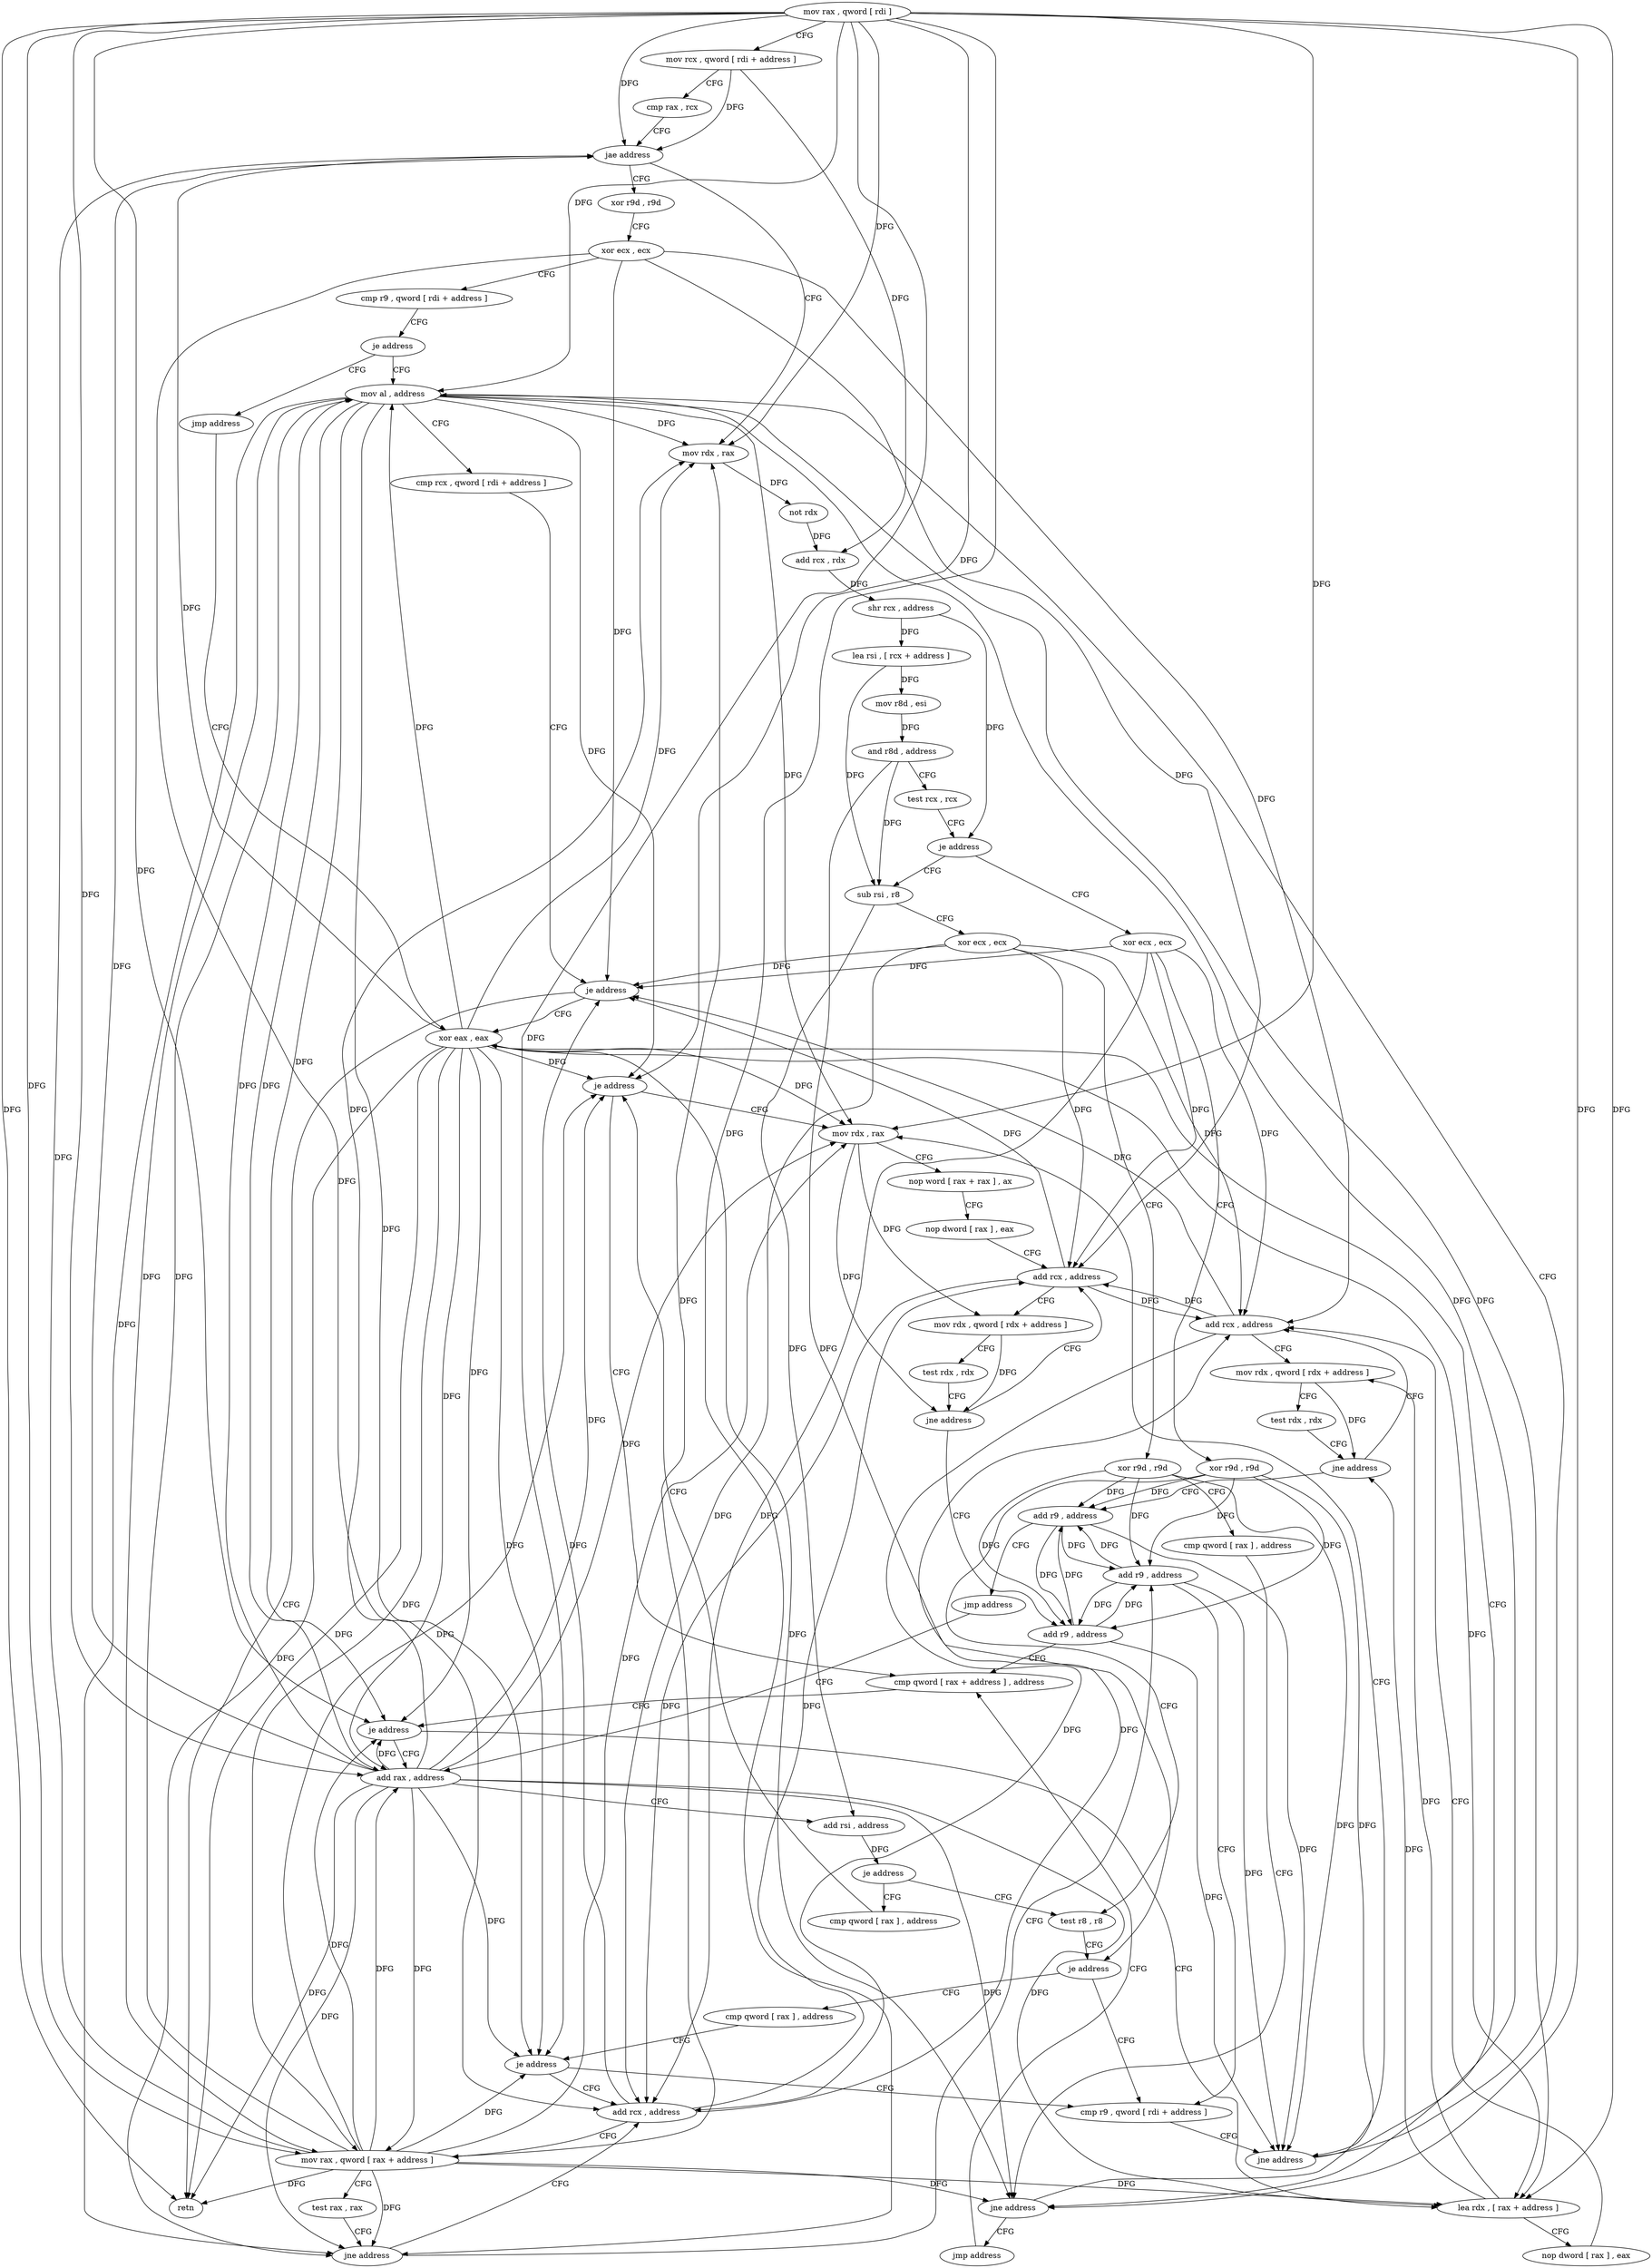 digraph "func" {
"4275472" [label = "mov rax , qword [ rdi ]" ]
"4275475" [label = "mov rcx , qword [ rdi + address ]" ]
"4275479" [label = "cmp rax , rcx" ]
"4275482" [label = "jae address" ]
"4275619" [label = "xor r9d , r9d" ]
"4275488" [label = "mov rdx , rax" ]
"4275622" [label = "xor ecx , ecx" ]
"4275624" [label = "cmp r9 , qword [ rdi + address ]" ]
"4275628" [label = "je address" ]
"4275671" [label = "mov al , address" ]
"4275630" [label = "jmp address" ]
"4275491" [label = "not rdx" ]
"4275494" [label = "add rcx , rdx" ]
"4275497" [label = "shr rcx , address" ]
"4275501" [label = "lea rsi , [ rcx + address ]" ]
"4275505" [label = "mov r8d , esi" ]
"4275508" [label = "and r8d , address" ]
"4275512" [label = "test rcx , rcx" ]
"4275515" [label = "je address" ]
"4275632" [label = "xor ecx , ecx" ]
"4275517" [label = "sub rsi , r8" ]
"4275673" [label = "cmp rcx , qword [ rdi + address ]" ]
"4275677" [label = "je address" ]
"4275681" [label = "retn" ]
"4275679" [label = "xor eax , eax" ]
"4275634" [label = "xor r9d , r9d" ]
"4275637" [label = "test r8 , r8" ]
"4275520" [label = "xor ecx , ecx" ]
"4275522" [label = "xor r9d , r9d" ]
"4275525" [label = "cmp qword [ rax ] , address" ]
"4275529" [label = "jne address" ]
"4275552" [label = "mov rdx , rax" ]
"4275531" [label = "jmp address" ]
"4275665" [label = "cmp r9 , qword [ rdi + address ]" ]
"4275669" [label = "jne address" ]
"4275642" [label = "cmp qword [ rax ] , address" ]
"4275646" [label = "je address" ]
"4275648" [label = "add rcx , address" ]
"4275555" [label = "nop word [ rax + rax ] , ax" ]
"4275565" [label = "nop dword [ rax ] , eax" ]
"4275568" [label = "add rcx , address" ]
"4275585" [label = "cmp qword [ rax + address ] , address" ]
"4275652" [label = "mov rax , qword [ rax + address ]" ]
"4275656" [label = "test rax , rax" ]
"4275659" [label = "jne address" ]
"4275661" [label = "add r9 , address" ]
"4275572" [label = "mov rdx , qword [ rdx + address ]" ]
"4275576" [label = "test rdx , rdx" ]
"4275579" [label = "jne address" ]
"4275581" [label = "add r9 , address" ]
"4275590" [label = "je address" ]
"4275536" [label = "add rax , address" ]
"4275592" [label = "lea rdx , [ rax + address ]" ]
"4275540" [label = "add rsi , address" ]
"4275544" [label = "je address" ]
"4275546" [label = "cmp qword [ rax ] , address" ]
"4275596" [label = "nop dword [ rax ] , eax" ]
"4275600" [label = "add rcx , address" ]
"4275640" [label = "je address" ]
"4275550" [label = "je address" ]
"4275604" [label = "mov rdx , qword [ rdx + address ]" ]
"4275608" [label = "test rdx , rdx" ]
"4275611" [label = "jne address" ]
"4275613" [label = "add r9 , address" ]
"4275617" [label = "jmp address" ]
"4275472" -> "4275475" [ label = "CFG" ]
"4275472" -> "4275482" [ label = "DFG" ]
"4275472" -> "4275488" [ label = "DFG" ]
"4275472" -> "4275671" [ label = "DFG" ]
"4275472" -> "4275529" [ label = "DFG" ]
"4275472" -> "4275681" [ label = "DFG" ]
"4275472" -> "4275552" [ label = "DFG" ]
"4275472" -> "4275646" [ label = "DFG" ]
"4275472" -> "4275590" [ label = "DFG" ]
"4275472" -> "4275652" [ label = "DFG" ]
"4275472" -> "4275659" [ label = "DFG" ]
"4275472" -> "4275536" [ label = "DFG" ]
"4275472" -> "4275592" [ label = "DFG" ]
"4275472" -> "4275550" [ label = "DFG" ]
"4275475" -> "4275479" [ label = "CFG" ]
"4275475" -> "4275482" [ label = "DFG" ]
"4275475" -> "4275494" [ label = "DFG" ]
"4275479" -> "4275482" [ label = "CFG" ]
"4275482" -> "4275619" [ label = "CFG" ]
"4275482" -> "4275488" [ label = "CFG" ]
"4275619" -> "4275622" [ label = "CFG" ]
"4275488" -> "4275491" [ label = "DFG" ]
"4275622" -> "4275624" [ label = "CFG" ]
"4275622" -> "4275677" [ label = "DFG" ]
"4275622" -> "4275568" [ label = "DFG" ]
"4275622" -> "4275648" [ label = "DFG" ]
"4275622" -> "4275600" [ label = "DFG" ]
"4275624" -> "4275628" [ label = "CFG" ]
"4275628" -> "4275671" [ label = "CFG" ]
"4275628" -> "4275630" [ label = "CFG" ]
"4275671" -> "4275673" [ label = "CFG" ]
"4275671" -> "4275488" [ label = "DFG" ]
"4275671" -> "4275529" [ label = "DFG" ]
"4275671" -> "4275552" [ label = "DFG" ]
"4275671" -> "4275646" [ label = "DFG" ]
"4275671" -> "4275590" [ label = "DFG" ]
"4275671" -> "4275652" [ label = "DFG" ]
"4275671" -> "4275659" [ label = "DFG" ]
"4275671" -> "4275536" [ label = "DFG" ]
"4275671" -> "4275592" [ label = "DFG" ]
"4275671" -> "4275550" [ label = "DFG" ]
"4275630" -> "4275679" [ label = "CFG" ]
"4275491" -> "4275494" [ label = "DFG" ]
"4275494" -> "4275497" [ label = "DFG" ]
"4275497" -> "4275501" [ label = "DFG" ]
"4275497" -> "4275515" [ label = "DFG" ]
"4275501" -> "4275505" [ label = "DFG" ]
"4275501" -> "4275517" [ label = "DFG" ]
"4275505" -> "4275508" [ label = "DFG" ]
"4275508" -> "4275512" [ label = "CFG" ]
"4275508" -> "4275517" [ label = "DFG" ]
"4275508" -> "4275640" [ label = "DFG" ]
"4275512" -> "4275515" [ label = "CFG" ]
"4275515" -> "4275632" [ label = "CFG" ]
"4275515" -> "4275517" [ label = "CFG" ]
"4275632" -> "4275634" [ label = "CFG" ]
"4275632" -> "4275677" [ label = "DFG" ]
"4275632" -> "4275568" [ label = "DFG" ]
"4275632" -> "4275648" [ label = "DFG" ]
"4275632" -> "4275600" [ label = "DFG" ]
"4275517" -> "4275520" [ label = "CFG" ]
"4275517" -> "4275540" [ label = "DFG" ]
"4275673" -> "4275677" [ label = "CFG" ]
"4275677" -> "4275681" [ label = "CFG" ]
"4275677" -> "4275679" [ label = "CFG" ]
"4275679" -> "4275681" [ label = "DFG" ]
"4275679" -> "4275488" [ label = "DFG" ]
"4275679" -> "4275671" [ label = "DFG" ]
"4275679" -> "4275529" [ label = "DFG" ]
"4275679" -> "4275482" [ label = "DFG" ]
"4275679" -> "4275552" [ label = "DFG" ]
"4275679" -> "4275646" [ label = "DFG" ]
"4275679" -> "4275590" [ label = "DFG" ]
"4275679" -> "4275652" [ label = "DFG" ]
"4275679" -> "4275659" [ label = "DFG" ]
"4275679" -> "4275536" [ label = "DFG" ]
"4275679" -> "4275592" [ label = "DFG" ]
"4275679" -> "4275550" [ label = "DFG" ]
"4275634" -> "4275637" [ label = "CFG" ]
"4275634" -> "4275669" [ label = "DFG" ]
"4275634" -> "4275581" [ label = "DFG" ]
"4275634" -> "4275661" [ label = "DFG" ]
"4275634" -> "4275613" [ label = "DFG" ]
"4275637" -> "4275640" [ label = "CFG" ]
"4275520" -> "4275522" [ label = "CFG" ]
"4275520" -> "4275677" [ label = "DFG" ]
"4275520" -> "4275568" [ label = "DFG" ]
"4275520" -> "4275648" [ label = "DFG" ]
"4275520" -> "4275600" [ label = "DFG" ]
"4275522" -> "4275525" [ label = "CFG" ]
"4275522" -> "4275669" [ label = "DFG" ]
"4275522" -> "4275581" [ label = "DFG" ]
"4275522" -> "4275661" [ label = "DFG" ]
"4275522" -> "4275613" [ label = "DFG" ]
"4275525" -> "4275529" [ label = "CFG" ]
"4275529" -> "4275552" [ label = "CFG" ]
"4275529" -> "4275531" [ label = "CFG" ]
"4275552" -> "4275555" [ label = "CFG" ]
"4275552" -> "4275572" [ label = "DFG" ]
"4275552" -> "4275579" [ label = "DFG" ]
"4275531" -> "4275585" [ label = "CFG" ]
"4275665" -> "4275669" [ label = "CFG" ]
"4275669" -> "4275679" [ label = "CFG" ]
"4275669" -> "4275671" [ label = "CFG" ]
"4275642" -> "4275646" [ label = "CFG" ]
"4275646" -> "4275665" [ label = "CFG" ]
"4275646" -> "4275648" [ label = "CFG" ]
"4275648" -> "4275652" [ label = "CFG" ]
"4275648" -> "4275568" [ label = "DFG" ]
"4275648" -> "4275677" [ label = "DFG" ]
"4275648" -> "4275600" [ label = "DFG" ]
"4275555" -> "4275565" [ label = "CFG" ]
"4275565" -> "4275568" [ label = "CFG" ]
"4275568" -> "4275572" [ label = "CFG" ]
"4275568" -> "4275677" [ label = "DFG" ]
"4275568" -> "4275648" [ label = "DFG" ]
"4275568" -> "4275600" [ label = "DFG" ]
"4275585" -> "4275590" [ label = "CFG" ]
"4275652" -> "4275656" [ label = "CFG" ]
"4275652" -> "4275488" [ label = "DFG" ]
"4275652" -> "4275671" [ label = "DFG" ]
"4275652" -> "4275529" [ label = "DFG" ]
"4275652" -> "4275552" [ label = "DFG" ]
"4275652" -> "4275646" [ label = "DFG" ]
"4275652" -> "4275590" [ label = "DFG" ]
"4275652" -> "4275482" [ label = "DFG" ]
"4275652" -> "4275681" [ label = "DFG" ]
"4275652" -> "4275659" [ label = "DFG" ]
"4275652" -> "4275536" [ label = "DFG" ]
"4275652" -> "4275592" [ label = "DFG" ]
"4275652" -> "4275550" [ label = "DFG" ]
"4275656" -> "4275659" [ label = "CFG" ]
"4275659" -> "4275648" [ label = "CFG" ]
"4275659" -> "4275661" [ label = "CFG" ]
"4275661" -> "4275665" [ label = "CFG" ]
"4275661" -> "4275581" [ label = "DFG" ]
"4275661" -> "4275669" [ label = "DFG" ]
"4275661" -> "4275613" [ label = "DFG" ]
"4275572" -> "4275576" [ label = "CFG" ]
"4275572" -> "4275579" [ label = "DFG" ]
"4275576" -> "4275579" [ label = "CFG" ]
"4275579" -> "4275568" [ label = "CFG" ]
"4275579" -> "4275581" [ label = "CFG" ]
"4275581" -> "4275585" [ label = "CFG" ]
"4275581" -> "4275669" [ label = "DFG" ]
"4275581" -> "4275661" [ label = "DFG" ]
"4275581" -> "4275613" [ label = "DFG" ]
"4275590" -> "4275536" [ label = "CFG" ]
"4275590" -> "4275592" [ label = "CFG" ]
"4275536" -> "4275540" [ label = "CFG" ]
"4275536" -> "4275488" [ label = "DFG" ]
"4275536" -> "4275671" [ label = "DFG" ]
"4275536" -> "4275529" [ label = "DFG" ]
"4275536" -> "4275552" [ label = "DFG" ]
"4275536" -> "4275646" [ label = "DFG" ]
"4275536" -> "4275590" [ label = "DFG" ]
"4275536" -> "4275652" [ label = "DFG" ]
"4275536" -> "4275659" [ label = "DFG" ]
"4275536" -> "4275482" [ label = "DFG" ]
"4275536" -> "4275681" [ label = "DFG" ]
"4275536" -> "4275592" [ label = "DFG" ]
"4275536" -> "4275550" [ label = "DFG" ]
"4275592" -> "4275596" [ label = "CFG" ]
"4275592" -> "4275604" [ label = "DFG" ]
"4275592" -> "4275611" [ label = "DFG" ]
"4275540" -> "4275544" [ label = "DFG" ]
"4275544" -> "4275637" [ label = "CFG" ]
"4275544" -> "4275546" [ label = "CFG" ]
"4275546" -> "4275550" [ label = "CFG" ]
"4275596" -> "4275600" [ label = "CFG" ]
"4275600" -> "4275604" [ label = "CFG" ]
"4275600" -> "4275568" [ label = "DFG" ]
"4275600" -> "4275648" [ label = "DFG" ]
"4275600" -> "4275677" [ label = "DFG" ]
"4275640" -> "4275665" [ label = "CFG" ]
"4275640" -> "4275642" [ label = "CFG" ]
"4275550" -> "4275585" [ label = "CFG" ]
"4275550" -> "4275552" [ label = "CFG" ]
"4275604" -> "4275608" [ label = "CFG" ]
"4275604" -> "4275611" [ label = "DFG" ]
"4275608" -> "4275611" [ label = "CFG" ]
"4275611" -> "4275600" [ label = "CFG" ]
"4275611" -> "4275613" [ label = "CFG" ]
"4275613" -> "4275617" [ label = "CFG" ]
"4275613" -> "4275581" [ label = "DFG" ]
"4275613" -> "4275661" [ label = "DFG" ]
"4275613" -> "4275669" [ label = "DFG" ]
"4275617" -> "4275536" [ label = "CFG" ]
}
